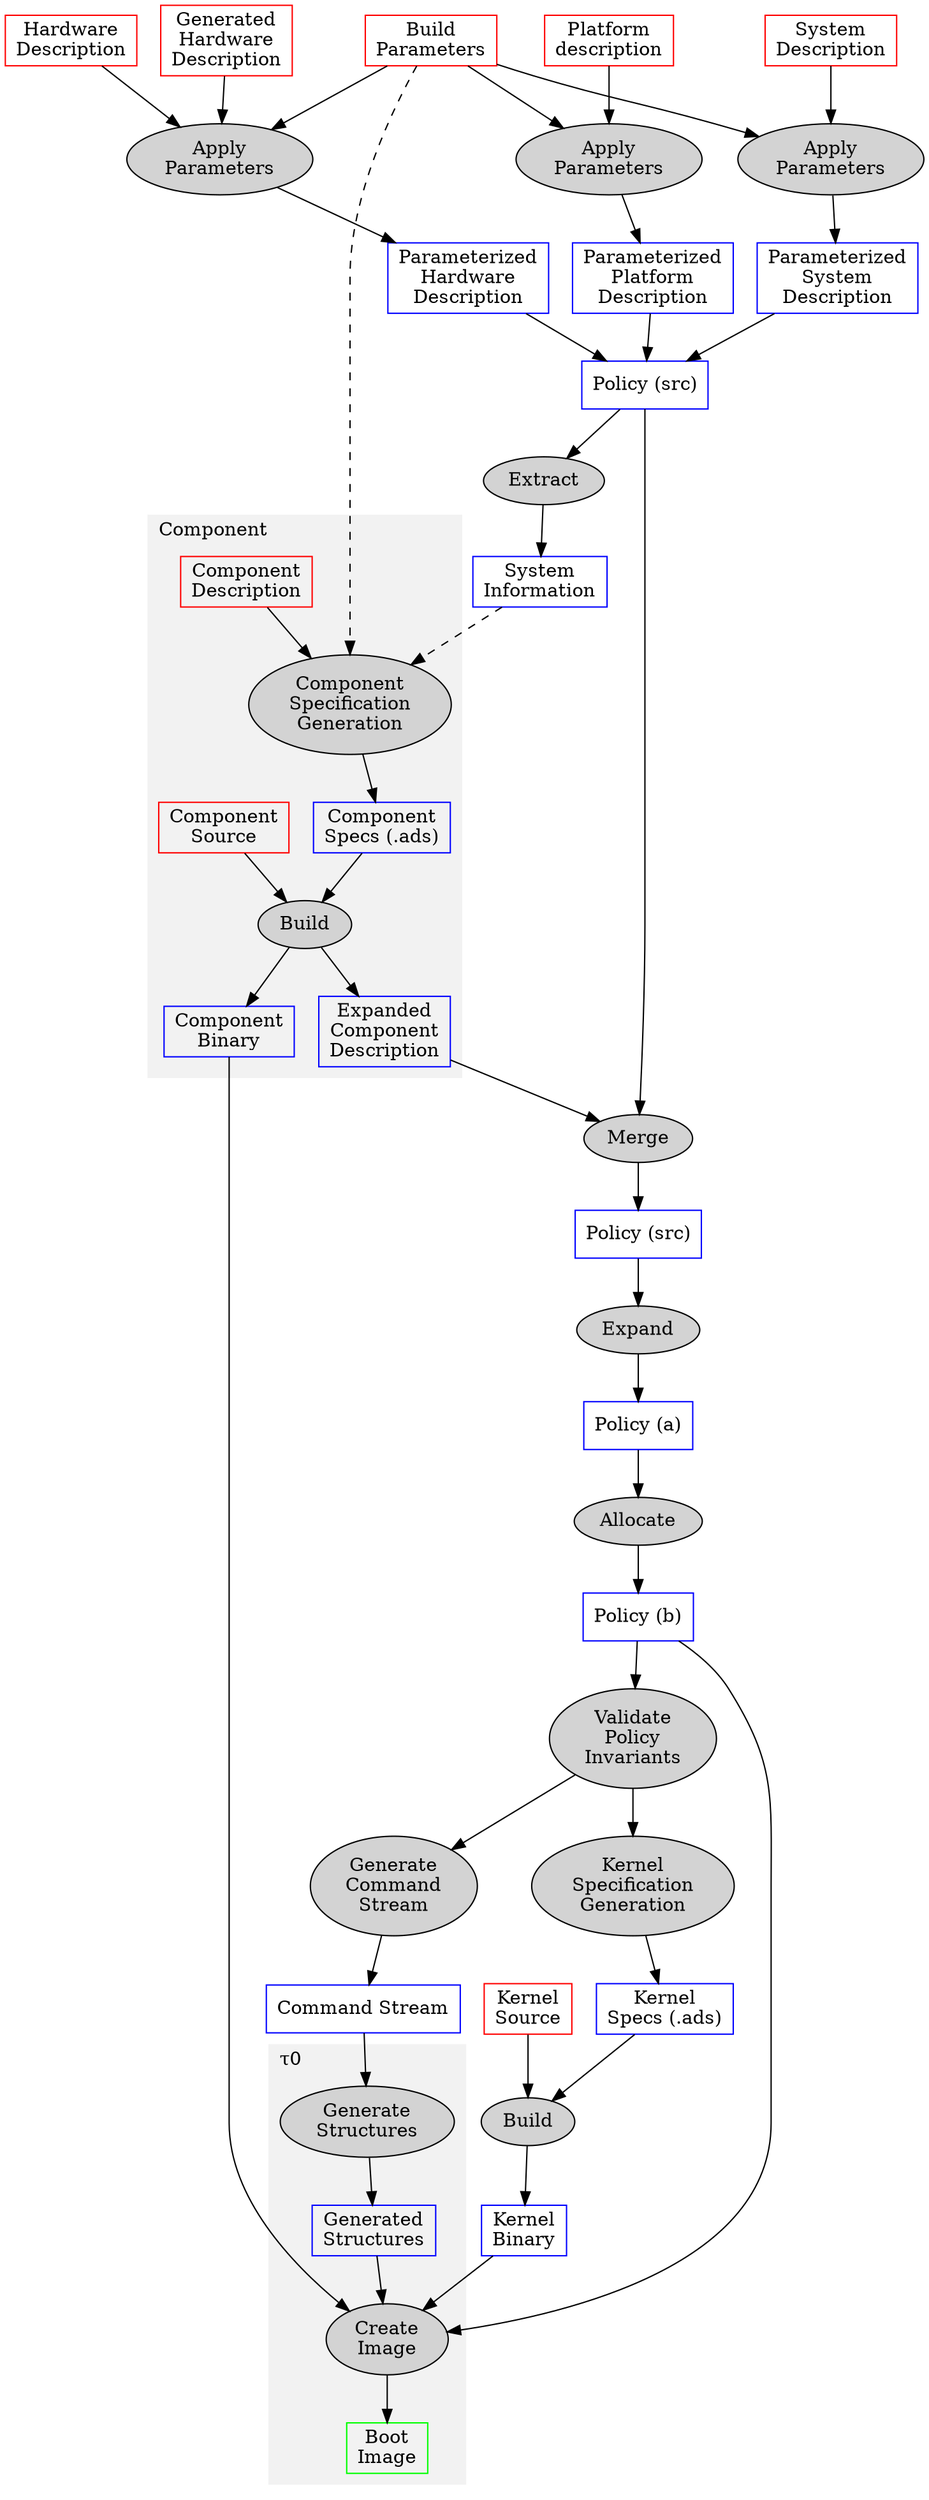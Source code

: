 digraph build {

  subgraph {
    node [shape=box, color=red]

    params [label="Build\nParameters"]
    systemdescr [label="System\nDescription"]
    ghwdescr [label="Generated\nHardware\nDescription"]
    hwdescr [label="Hardware\nDescription"]
    platformdescr [label="Platform\ndescription"]
    kernel [label="Kernel\nSource"]
    cd [label="Component\nDescription"]
    csrc [label="Component\nSource"]
  }

  subgraph {
    node [shape=box, color=blue]

    psd [label="Parameterized\nSystem\nDescription"]
    phd [label="Parameterized\nHardware\nDescription"]
    ppd [label="Parameterized\nPlatform\nDescription"]
    si [label="System\nInformation"]

    cdx [label="Expanded\nComponent\nDescription"]

    cb [label="Component\nBinary"]
    kb [label="Kernel\nBinary"]

    p1 [label="Policy (src)"]
    p2 [label="Policy (src)"]
    p3 [label="Policy (a)"]
    p4 [label="Policy (b)"]

    p_cmd [label="Command Stream"]

    structs [label="Generated\nStructures"]

    ks [label="Kernel\nSpecs (.ads)"]
    cs [label="Component\nSpecs (.ads)"]
  }

  subgraph {
    node [shape=oval, color=black, style="filled", fillcolor=lightgray]

    pda [label="Apply\nParameters"]
    sda [label="Apply\nParameters"]
    hda [label="Apply\nParameters"]

    cbuild [label="Build"]

    p1tosi [label="Extract"]
    p2merge [label="Merge"]
    expand [label="Expand"]
    allocate [label="Allocate"]
    generate [label="Generate\nStructures"]
    cmdstream [label="Generate\nCommand\nStream"]
    kbuild [label="Build"]

    csg [label="Component\nSpecification\nGeneration"]
    ksg [label="Kernel\nSpecification\nGeneration"]

    validate [label="Validate\nPolicy\nInvariants"]
    merge [label="Create\nImage"]

  }

  img [shape=box,label="Boot\nImage", color=green]

  params -> pda
  params -> sda
  params -> hda
  systemdescr -> sda
  ghwdescr -> hda
  hwdescr -> hda
  platformdescr -> pda

  pda -> ppd
  sda -> psd
  hda -> phd

  psd -> p1
  phd -> p1
  ppd -> p1

  p1 -> p1tosi
  p1tosi -> si

  p1 -> p2merge
  cdx -> p2merge

  p2merge -> p2

  p2 -> expand
  expand -> p3

  p3 -> allocate
  allocate -> p4

  p4 -> validate

  kernel -> kbuild
  validate -> ksg
  ksg -> ks
  ks -> kbuild

  kbuild -> kb

  validate -> cmdstream
  cmdstream -> p_cmd
  p_cmd -> generate

  p4 -> merge
  kb -> merge
  structs -> merge
  cb -> merge

  si -> csg [style="dashed"]
  params -> csg [style="dashed"]

  subgraph cluster_component {
    style=filled
    color=gray95
    label=Component
    labeljust=l

    cd -> csg
    cs -> cbuild
    csg -> cs
    csrc -> cbuild
    cbuild -> cdx
    cbuild -> cb
  }

  subgraph cluster_tau0 {
    style=filled
    color=gray95
    label=<&tau;0>

    labeljust=l
    generate -> structs
    merge -> img
  }
}
